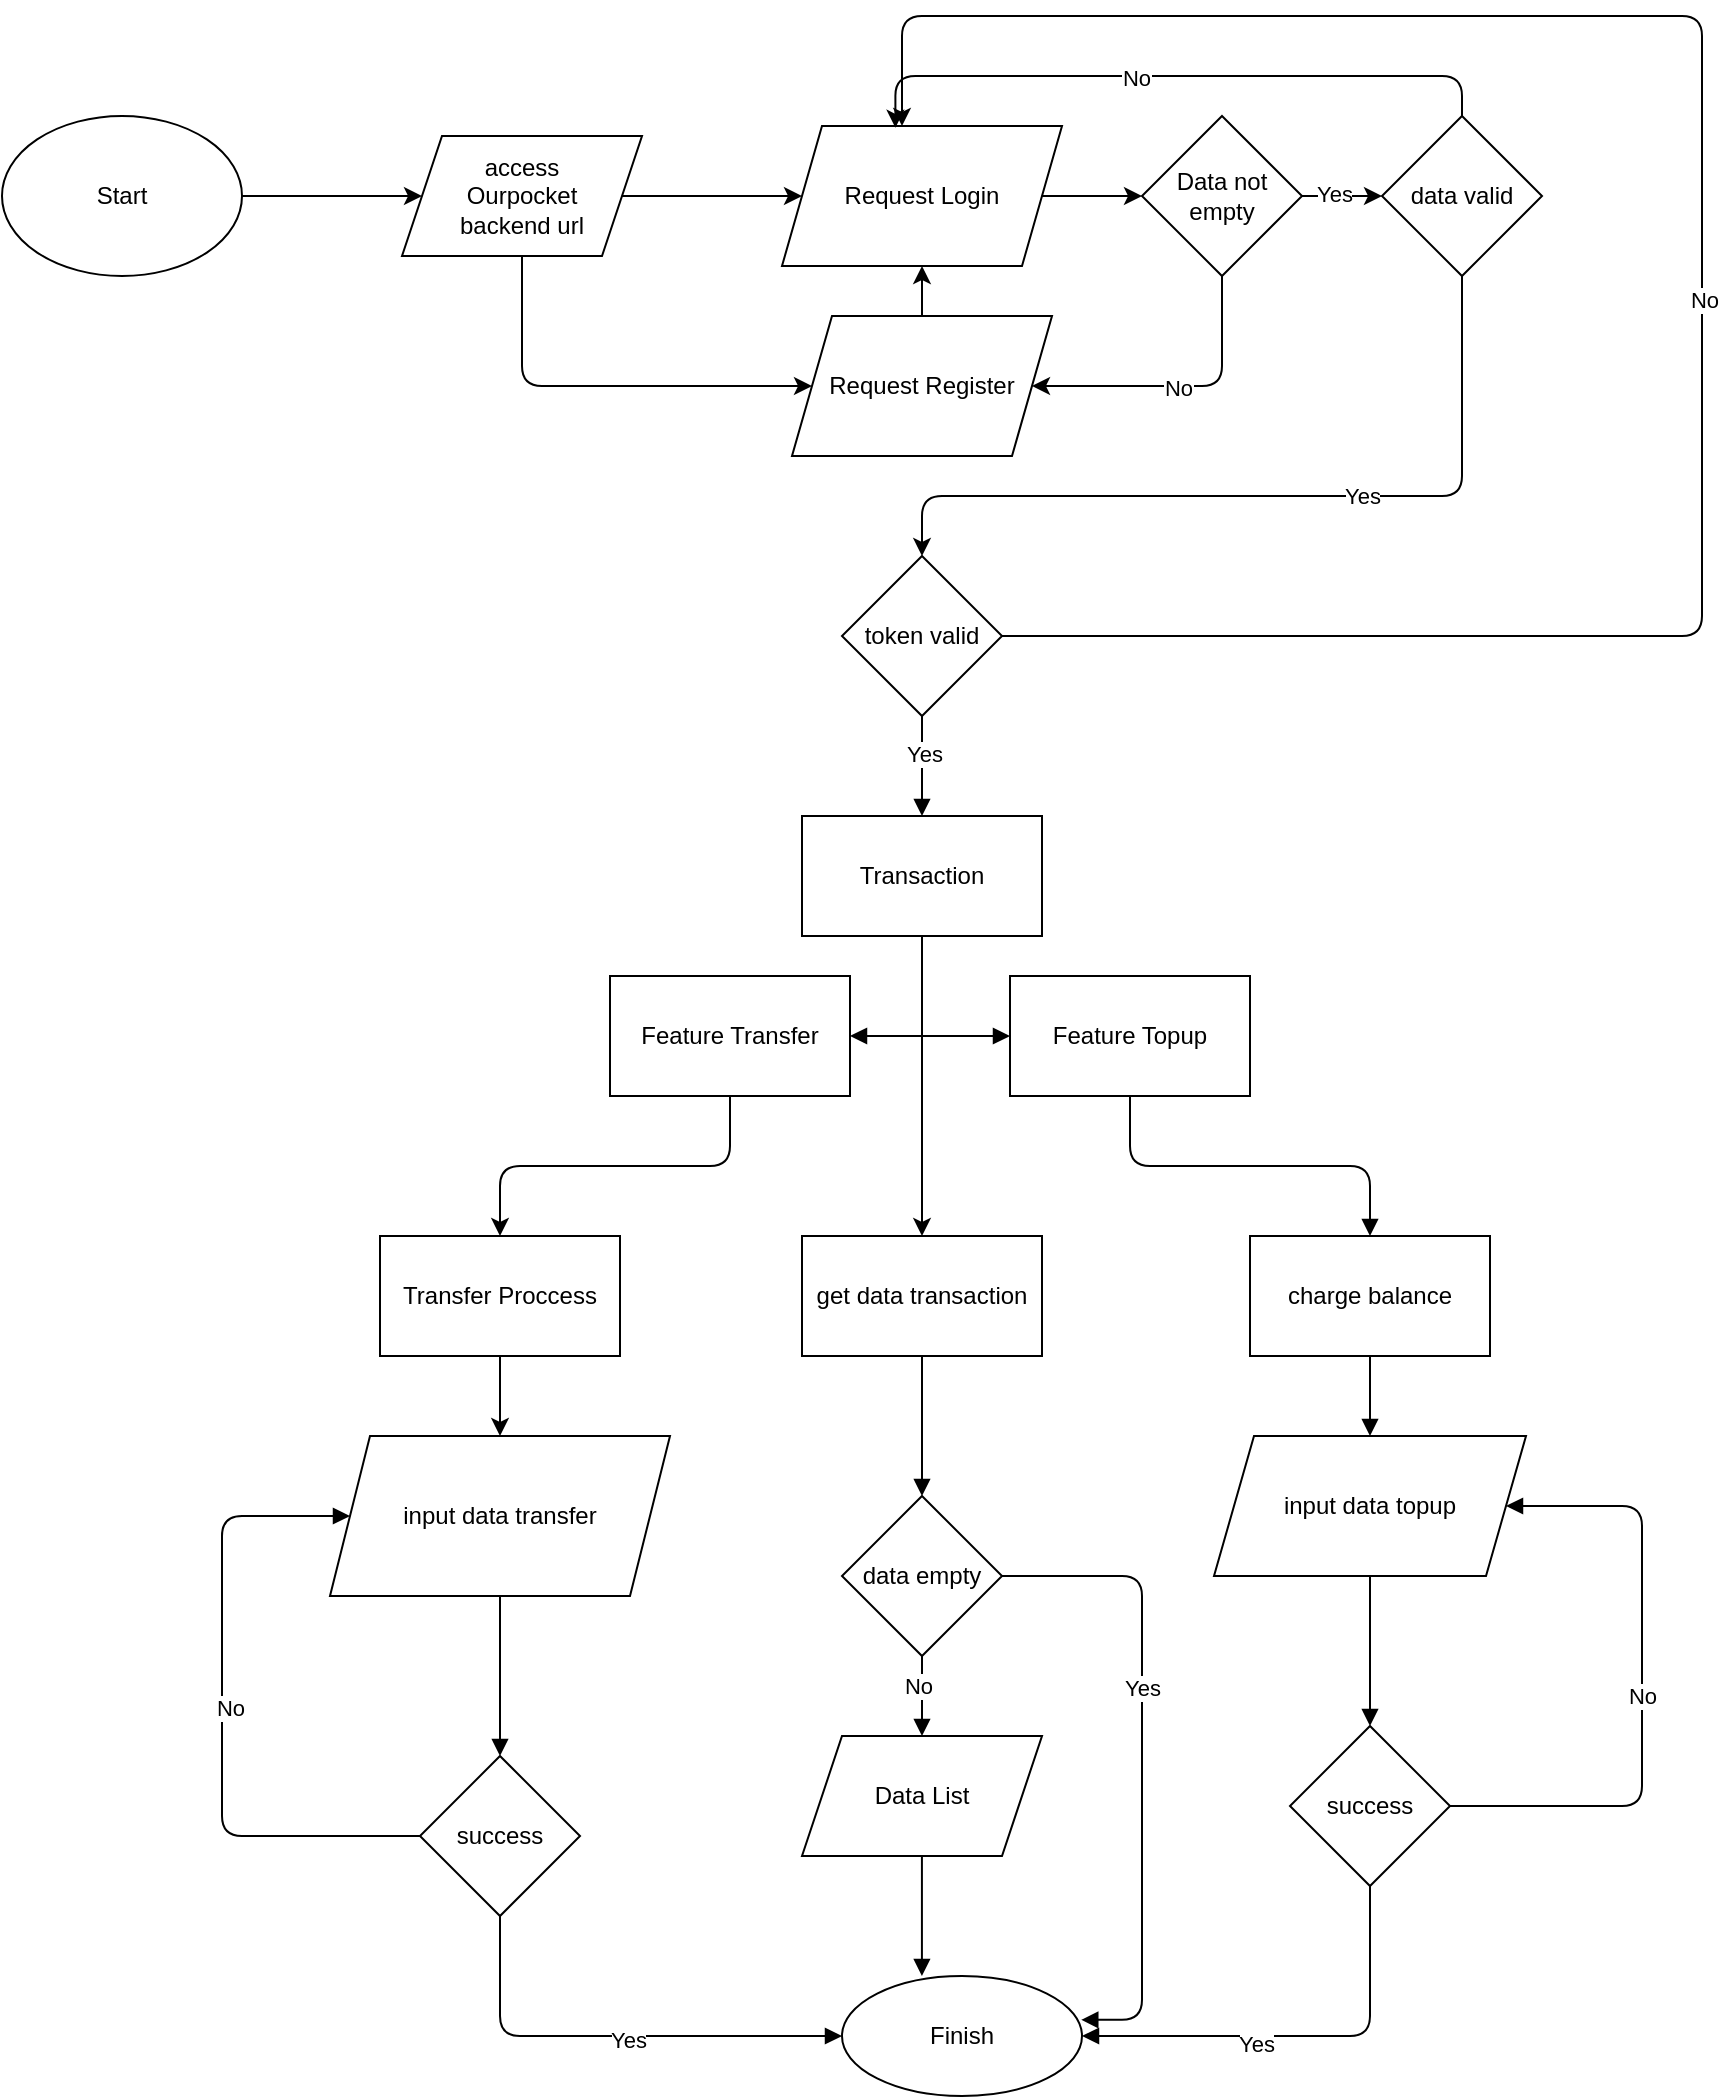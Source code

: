 <mxfile>
    <diagram id="WFKFanB0ChkU8gEVoBtw" name="Page-1">
        <mxGraphModel dx="371" dy="248" grid="1" gridSize="10" guides="1" tooltips="1" connect="1" arrows="1" fold="1" page="1" pageScale="1" pageWidth="850" pageHeight="1100" math="0" shadow="0">
            <root>
                <mxCell id="0"/>
                <mxCell id="1" parent="0"/>
                <mxCell id="4" value="" style="edgeStyle=none;html=1;" parent="1" source="2" target="3" edge="1">
                    <mxGeometry relative="1" as="geometry"/>
                </mxCell>
                <mxCell id="2" value="Start" style="ellipse;whiteSpace=wrap;html=1;" parent="1" vertex="1">
                    <mxGeometry x="40" y="170" width="120" height="80" as="geometry"/>
                </mxCell>
                <mxCell id="6" value="" style="edgeStyle=none;html=1;" parent="1" source="3" edge="1">
                    <mxGeometry relative="1" as="geometry">
                        <mxPoint x="440" y="210" as="targetPoint"/>
                    </mxGeometry>
                </mxCell>
                <mxCell id="22" value="" style="edgeStyle=orthogonalEdgeStyle;html=1;entryX=0;entryY=0.5;entryDx=0;entryDy=0;exitX=0.5;exitY=1;exitDx=0;exitDy=0;" parent="1" source="3" target="23" edge="1">
                    <mxGeometry relative="1" as="geometry">
                        <mxPoint x="440" y="310" as="targetPoint"/>
                        <Array as="points">
                            <mxPoint x="300" y="305"/>
                        </Array>
                    </mxGeometry>
                </mxCell>
                <mxCell id="3" value="access &lt;br&gt;Ourpocket&lt;br&gt;backend url" style="shape=parallelogram;perimeter=parallelogramPerimeter;whiteSpace=wrap;html=1;fixedSize=1;" parent="1" vertex="1">
                    <mxGeometry x="240" y="180" width="120" height="60" as="geometry"/>
                </mxCell>
                <mxCell id="9" value="" style="edgeStyle=none;html=1;" parent="1" source="7" target="8" edge="1">
                    <mxGeometry relative="1" as="geometry"/>
                </mxCell>
                <mxCell id="7" value="Request Login" style="shape=parallelogram;perimeter=parallelogramPerimeter;whiteSpace=wrap;html=1;fixedSize=1;" parent="1" vertex="1">
                    <mxGeometry x="430" y="175" width="140" height="70" as="geometry"/>
                </mxCell>
                <mxCell id="10" style="edgeStyle=orthogonalEdgeStyle;html=1;entryX=1;entryY=0.5;entryDx=0;entryDy=0;" parent="1" source="8" target="23" edge="1">
                    <mxGeometry relative="1" as="geometry">
                        <mxPoint x="560" y="310" as="targetPoint"/>
                        <Array as="points">
                            <mxPoint x="650" y="305"/>
                        </Array>
                    </mxGeometry>
                </mxCell>
                <mxCell id="11" value="No" style="edgeLabel;html=1;align=center;verticalAlign=middle;resizable=0;points=[];" parent="10" vertex="1" connectable="0">
                    <mxGeometry x="-0.151" y="1" relative="1" as="geometry">
                        <mxPoint x="-14" as="offset"/>
                    </mxGeometry>
                </mxCell>
                <mxCell id="18" value="" style="edgeStyle=orthogonalEdgeStyle;html=1;" parent="1" source="8" target="17" edge="1">
                    <mxGeometry relative="1" as="geometry"/>
                </mxCell>
                <mxCell id="25" value="Yes" style="edgeLabel;html=1;align=center;verticalAlign=middle;resizable=0;points=[];" parent="18" vertex="1" connectable="0">
                    <mxGeometry x="-0.225" y="1" relative="1" as="geometry">
                        <mxPoint as="offset"/>
                    </mxGeometry>
                </mxCell>
                <mxCell id="8" value="Data not empty" style="rhombus;whiteSpace=wrap;html=1;" parent="1" vertex="1">
                    <mxGeometry x="610" y="170" width="80" height="80" as="geometry"/>
                </mxCell>
                <mxCell id="26" style="edgeStyle=orthogonalEdgeStyle;html=1;entryX=0.405;entryY=0.013;entryDx=0;entryDy=0;entryPerimeter=0;" parent="1" source="17" target="7" edge="1">
                    <mxGeometry relative="1" as="geometry">
                        <Array as="points">
                            <mxPoint x="770" y="150"/>
                            <mxPoint x="487" y="150"/>
                        </Array>
                    </mxGeometry>
                </mxCell>
                <mxCell id="28" value="No" style="edgeLabel;html=1;align=center;verticalAlign=middle;resizable=0;points=[];" parent="26" vertex="1" connectable="0">
                    <mxGeometry x="0.113" y="1" relative="1" as="geometry">
                        <mxPoint as="offset"/>
                    </mxGeometry>
                </mxCell>
                <mxCell id="32" value="" style="edgeStyle=orthogonalEdgeStyle;html=1;" parent="1" source="17" target="31" edge="1">
                    <mxGeometry relative="1" as="geometry">
                        <Array as="points">
                            <mxPoint x="770" y="360"/>
                            <mxPoint x="500" y="360"/>
                        </Array>
                    </mxGeometry>
                </mxCell>
                <mxCell id="35" value="Yes" style="edgeLabel;html=1;align=center;verticalAlign=middle;resizable=0;points=[];" parent="32" vertex="1" connectable="0">
                    <mxGeometry x="-0.216" relative="1" as="geometry">
                        <mxPoint as="offset"/>
                    </mxGeometry>
                </mxCell>
                <mxCell id="17" value="data valid" style="rhombus;whiteSpace=wrap;html=1;" parent="1" vertex="1">
                    <mxGeometry x="730" y="170" width="80" height="80" as="geometry"/>
                </mxCell>
                <mxCell id="24" style="edgeStyle=orthogonalEdgeStyle;html=1;entryX=0.5;entryY=1;entryDx=0;entryDy=0;" parent="1" source="23" target="7" edge="1">
                    <mxGeometry relative="1" as="geometry"/>
                </mxCell>
                <mxCell id="23" value="Request Register" style="shape=parallelogram;perimeter=parallelogramPerimeter;whiteSpace=wrap;html=1;fixedSize=1;" parent="1" vertex="1">
                    <mxGeometry x="435" y="270" width="130" height="70" as="geometry"/>
                </mxCell>
                <mxCell id="33" style="edgeStyle=orthogonalEdgeStyle;html=1;" parent="1" source="31" edge="1">
                    <mxGeometry relative="1" as="geometry">
                        <mxPoint x="490" y="175" as="targetPoint"/>
                        <Array as="points">
                            <mxPoint x="890" y="430"/>
                            <mxPoint x="890" y="120"/>
                            <mxPoint x="490" y="120"/>
                        </Array>
                    </mxGeometry>
                </mxCell>
                <mxCell id="34" value="No" style="edgeLabel;html=1;align=center;verticalAlign=middle;resizable=0;points=[];" parent="33" vertex="1" connectable="0">
                    <mxGeometry x="-0.07" y="-1" relative="1" as="geometry">
                        <mxPoint as="offset"/>
                    </mxGeometry>
                </mxCell>
                <mxCell id="38" value="" style="edgeStyle=orthogonalEdgeStyle;html=1;exitX=0.5;exitY=1;exitDx=0;exitDy=0;endArrow=block;endFill=1;entryX=0.5;entryY=0;entryDx=0;entryDy=0;" parent="1" source="31" target="55" edge="1">
                    <mxGeometry relative="1" as="geometry">
                        <mxPoint x="500" y="590" as="targetPoint"/>
                        <Array as="points">
                            <mxPoint x="500" y="490"/>
                            <mxPoint x="500" y="490"/>
                        </Array>
                    </mxGeometry>
                </mxCell>
                <mxCell id="106" value="Yes" style="edgeLabel;html=1;align=center;verticalAlign=middle;resizable=0;points=[];" vertex="1" connectable="0" parent="38">
                    <mxGeometry x="-0.246" y="1" relative="1" as="geometry">
                        <mxPoint as="offset"/>
                    </mxGeometry>
                </mxCell>
                <mxCell id="31" value="token valid" style="rhombus;whiteSpace=wrap;html=1;" parent="1" vertex="1">
                    <mxGeometry x="460" y="390" width="80" height="80" as="geometry"/>
                </mxCell>
                <mxCell id="55" value="Transaction" style="rounded=0;whiteSpace=wrap;html=1;" parent="1" vertex="1">
                    <mxGeometry x="440" y="520" width="120" height="60" as="geometry"/>
                </mxCell>
                <mxCell id="56" value="" style="endArrow=none;html=1;entryX=0.5;entryY=1;entryDx=0;entryDy=0;" parent="1" target="55" edge="1">
                    <mxGeometry width="50" height="50" relative="1" as="geometry">
                        <mxPoint x="500" y="630" as="sourcePoint"/>
                        <mxPoint x="680" y="640" as="targetPoint"/>
                    </mxGeometry>
                </mxCell>
                <mxCell id="70" value="" style="edgeStyle=orthogonalEdgeStyle;html=1;" parent="1" source="72" target="74" edge="1">
                    <mxGeometry relative="1" as="geometry"/>
                </mxCell>
                <mxCell id="71" value="" style="edgeStyle=orthogonalEdgeStyle;html=1;endArrow=block;endFill=1;startArrow=block;startFill=1;" parent="1" source="72" target="77" edge="1">
                    <mxGeometry relative="1" as="geometry"/>
                </mxCell>
                <mxCell id="72" value="Feature Transfer" style="whiteSpace=wrap;html=1;" parent="1" vertex="1">
                    <mxGeometry x="344" y="600" width="120" height="60" as="geometry"/>
                </mxCell>
                <mxCell id="73" value="" style="edgeStyle=orthogonalEdgeStyle;html=1;" parent="1" source="74" target="76" edge="1">
                    <mxGeometry relative="1" as="geometry"/>
                </mxCell>
                <mxCell id="74" value="Transfer Proccess" style="whiteSpace=wrap;html=1;" parent="1" vertex="1">
                    <mxGeometry x="229" y="730" width="120" height="60" as="geometry"/>
                </mxCell>
                <mxCell id="75" value="" style="edgeStyle=orthogonalEdgeStyle;html=1;startArrow=none;startFill=0;endArrow=block;endFill=1;" parent="1" source="76" target="81" edge="1">
                    <mxGeometry relative="1" as="geometry"/>
                </mxCell>
                <mxCell id="76" value="input data transfer" style="shape=parallelogram;perimeter=parallelogramPerimeter;whiteSpace=wrap;html=1;fixedSize=1;" parent="1" vertex="1">
                    <mxGeometry x="204" y="830" width="170" height="80" as="geometry"/>
                </mxCell>
                <mxCell id="95" value="" style="edgeStyle=orthogonalEdgeStyle;html=1;startArrow=none;startFill=0;endArrow=block;endFill=1;" parent="1" source="77" target="94" edge="1">
                    <mxGeometry relative="1" as="geometry"/>
                </mxCell>
                <mxCell id="77" value="Feature Topup" style="whiteSpace=wrap;html=1;" parent="1" vertex="1">
                    <mxGeometry x="544" y="600" width="120" height="60" as="geometry"/>
                </mxCell>
                <mxCell id="78" style="edgeStyle=orthogonalEdgeStyle;html=1;entryX=0;entryY=0.5;entryDx=0;entryDy=0;startArrow=none;startFill=0;endArrow=block;endFill=1;" parent="1" source="81" target="76" edge="1">
                    <mxGeometry relative="1" as="geometry">
                        <Array as="points">
                            <mxPoint x="150" y="1030"/>
                            <mxPoint x="150" y="870"/>
                        </Array>
                    </mxGeometry>
                </mxCell>
                <mxCell id="79" value="No" style="edgeLabel;html=1;align=center;verticalAlign=middle;resizable=0;points=[];" parent="78" vertex="1" connectable="0">
                    <mxGeometry x="0.008" y="-4" relative="1" as="geometry">
                        <mxPoint as="offset"/>
                    </mxGeometry>
                </mxCell>
                <mxCell id="80" value="" style="edgeStyle=orthogonalEdgeStyle;html=1;startArrow=none;startFill=0;endArrow=block;endFill=1;" parent="1" source="81" target="82" edge="1">
                    <mxGeometry relative="1" as="geometry">
                        <Array as="points">
                            <mxPoint x="289" y="1130"/>
                        </Array>
                    </mxGeometry>
                </mxCell>
                <mxCell id="85" value="Yes" style="edgeLabel;html=1;align=center;verticalAlign=middle;resizable=0;points=[];" parent="80" vertex="1" connectable="0">
                    <mxGeometry x="0.069" y="-2" relative="1" as="geometry">
                        <mxPoint as="offset"/>
                    </mxGeometry>
                </mxCell>
                <mxCell id="81" value="success" style="rhombus;whiteSpace=wrap;html=1;" parent="1" vertex="1">
                    <mxGeometry x="249" y="990" width="80" height="80" as="geometry"/>
                </mxCell>
                <mxCell id="82" value="Finish" style="ellipse;whiteSpace=wrap;html=1;" parent="1" vertex="1">
                    <mxGeometry x="460" y="1100" width="120" height="60" as="geometry"/>
                </mxCell>
                <mxCell id="83" value="" style="endArrow=classic;html=1;" parent="1" target="84" edge="1">
                    <mxGeometry width="50" height="50" relative="1" as="geometry">
                        <mxPoint x="500" y="630" as="sourcePoint"/>
                        <mxPoint x="500" y="730" as="targetPoint"/>
                    </mxGeometry>
                </mxCell>
                <mxCell id="87" value="" style="edgeStyle=orthogonalEdgeStyle;html=1;startArrow=none;startFill=0;endArrow=block;endFill=1;" parent="1" source="84" target="86" edge="1">
                    <mxGeometry relative="1" as="geometry"/>
                </mxCell>
                <mxCell id="84" value="get data transaction" style="rounded=0;whiteSpace=wrap;html=1;" parent="1" vertex="1">
                    <mxGeometry x="440" y="730" width="120" height="60" as="geometry"/>
                </mxCell>
                <mxCell id="89" value="" style="edgeStyle=orthogonalEdgeStyle;html=1;startArrow=none;startFill=0;endArrow=block;endFill=1;" parent="1" source="86" target="88" edge="1">
                    <mxGeometry relative="1" as="geometry"/>
                </mxCell>
                <mxCell id="91" value="No" style="edgeLabel;html=1;align=center;verticalAlign=middle;resizable=0;points=[];" parent="89" vertex="1" connectable="0">
                    <mxGeometry x="-0.25" y="-2" relative="1" as="geometry">
                        <mxPoint as="offset"/>
                    </mxGeometry>
                </mxCell>
                <mxCell id="92" style="edgeStyle=orthogonalEdgeStyle;html=1;entryX=0.997;entryY=0.365;entryDx=0;entryDy=0;entryPerimeter=0;startArrow=none;startFill=0;endArrow=block;endFill=1;" parent="1" source="86" target="82" edge="1">
                    <mxGeometry relative="1" as="geometry">
                        <Array as="points">
                            <mxPoint x="610" y="900"/>
                            <mxPoint x="610" y="1122"/>
                        </Array>
                    </mxGeometry>
                </mxCell>
                <mxCell id="93" value="Yes" style="edgeLabel;html=1;align=center;verticalAlign=middle;resizable=0;points=[];" parent="92" vertex="1" connectable="0">
                    <mxGeometry x="-0.22" relative="1" as="geometry">
                        <mxPoint as="offset"/>
                    </mxGeometry>
                </mxCell>
                <mxCell id="86" value="data empty" style="rhombus;whiteSpace=wrap;html=1;rounded=0;" parent="1" vertex="1">
                    <mxGeometry x="460" y="860" width="80" height="80" as="geometry"/>
                </mxCell>
                <mxCell id="90" style="edgeStyle=orthogonalEdgeStyle;html=1;entryX=0.333;entryY=0;entryDx=0;entryDy=0;entryPerimeter=0;startArrow=none;startFill=0;endArrow=block;endFill=1;" parent="1" source="88" target="82" edge="1">
                    <mxGeometry relative="1" as="geometry"/>
                </mxCell>
                <mxCell id="88" value="Data List" style="shape=parallelogram;perimeter=parallelogramPerimeter;whiteSpace=wrap;html=1;fixedSize=1;rounded=0;" parent="1" vertex="1">
                    <mxGeometry x="440" y="980" width="120" height="60" as="geometry"/>
                </mxCell>
                <mxCell id="99" value="" style="edgeStyle=orthogonalEdgeStyle;html=1;startArrow=none;startFill=0;endArrow=block;endFill=1;" parent="1" source="94" target="98" edge="1">
                    <mxGeometry relative="1" as="geometry"/>
                </mxCell>
                <mxCell id="94" value="charge balance" style="whiteSpace=wrap;html=1;" parent="1" vertex="1">
                    <mxGeometry x="664" y="730" width="120" height="60" as="geometry"/>
                </mxCell>
                <mxCell id="101" value="" style="edgeStyle=orthogonalEdgeStyle;html=1;startArrow=none;startFill=0;endArrow=block;endFill=1;" parent="1" source="98" target="100" edge="1">
                    <mxGeometry relative="1" as="geometry"/>
                </mxCell>
                <mxCell id="98" value="input data topup" style="shape=parallelogram;perimeter=parallelogramPerimeter;whiteSpace=wrap;html=1;fixedSize=1;" parent="1" vertex="1">
                    <mxGeometry x="646" y="830" width="156" height="70" as="geometry"/>
                </mxCell>
                <mxCell id="102" style="edgeStyle=orthogonalEdgeStyle;html=1;entryX=1;entryY=0.5;entryDx=0;entryDy=0;startArrow=none;startFill=0;endArrow=block;endFill=1;" parent="1" source="100" target="98" edge="1">
                    <mxGeometry relative="1" as="geometry">
                        <Array as="points">
                            <mxPoint x="860" y="1015"/>
                            <mxPoint x="860" y="865"/>
                        </Array>
                    </mxGeometry>
                </mxCell>
                <mxCell id="103" value="No" style="edgeLabel;html=1;align=center;verticalAlign=middle;resizable=0;points=[];" parent="102" vertex="1" connectable="0">
                    <mxGeometry x="-0.037" relative="1" as="geometry">
                        <mxPoint as="offset"/>
                    </mxGeometry>
                </mxCell>
                <mxCell id="104" style="edgeStyle=orthogonalEdgeStyle;html=1;entryX=1;entryY=0.5;entryDx=0;entryDy=0;startArrow=none;startFill=0;endArrow=block;endFill=1;" parent="1" source="100" target="82" edge="1">
                    <mxGeometry relative="1" as="geometry">
                        <Array as="points">
                            <mxPoint x="724" y="1130"/>
                        </Array>
                    </mxGeometry>
                </mxCell>
                <mxCell id="105" value="Yes" style="edgeLabel;html=1;align=center;verticalAlign=middle;resizable=0;points=[];" parent="104" vertex="1" connectable="0">
                    <mxGeometry x="0.208" y="4" relative="1" as="geometry">
                        <mxPoint as="offset"/>
                    </mxGeometry>
                </mxCell>
                <mxCell id="100" value="success" style="rhombus;whiteSpace=wrap;html=1;" parent="1" vertex="1">
                    <mxGeometry x="684" y="975" width="80" height="80" as="geometry"/>
                </mxCell>
            </root>
        </mxGraphModel>
    </diagram>
</mxfile>